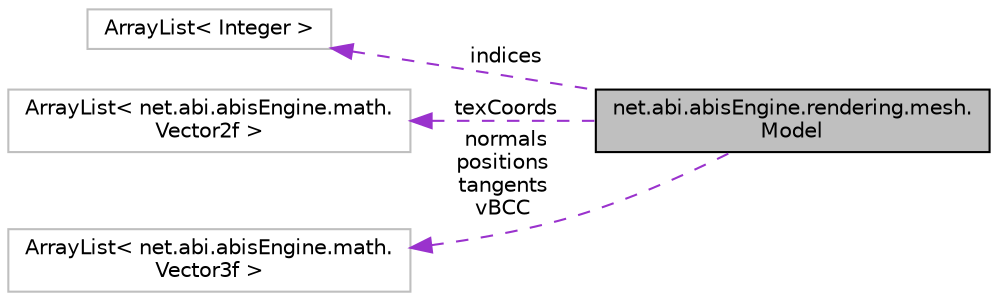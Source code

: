 digraph "net.abi.abisEngine.rendering.mesh.Model"
{
 // LATEX_PDF_SIZE
  edge [fontname="Helvetica",fontsize="10",labelfontname="Helvetica",labelfontsize="10"];
  node [fontname="Helvetica",fontsize="10",shape=record];
  rankdir="LR";
  Node1 [label="net.abi.abisEngine.rendering.mesh.\lModel",height=0.2,width=0.4,color="black", fillcolor="grey75", style="filled", fontcolor="black",tooltip=" "];
  Node2 -> Node1 [dir="back",color="darkorchid3",fontsize="10",style="dashed",label=" indices" ,fontname="Helvetica"];
  Node2 [label="ArrayList\< Integer \>",height=0.2,width=0.4,color="grey75", fillcolor="white", style="filled",tooltip=" "];
  Node3 -> Node1 [dir="back",color="darkorchid3",fontsize="10",style="dashed",label=" texCoords" ,fontname="Helvetica"];
  Node3 [label="ArrayList\< net.abi.abisEngine.math.\lVector2f \>",height=0.2,width=0.4,color="grey75", fillcolor="white", style="filled",tooltip=" "];
  Node4 -> Node1 [dir="back",color="darkorchid3",fontsize="10",style="dashed",label=" normals\npositions\ntangents\nvBCC" ,fontname="Helvetica"];
  Node4 [label="ArrayList\< net.abi.abisEngine.math.\lVector3f \>",height=0.2,width=0.4,color="grey75", fillcolor="white", style="filled",tooltip=" "];
}
